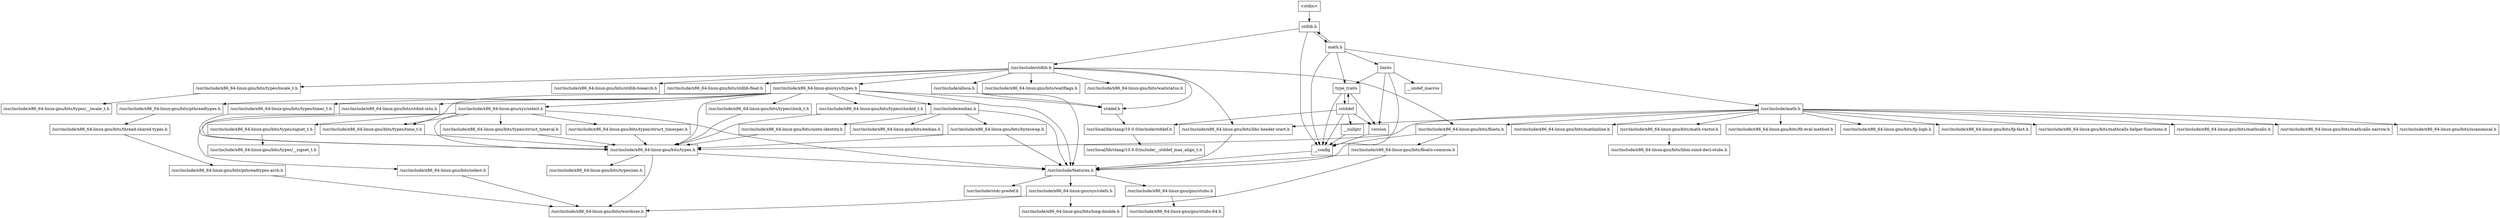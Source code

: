 digraph "dependencies" {
  header_0 [ shape="box", label="\<stdin\>" ];
  header_1 [ shape="box", label="stdlib.h" ];
  header_11 [ shape="box", label="/usr/include/stdlib.h" ];
  header_12 [ shape="box", label="/usr/include/x86_64-linux-gnu/bits/libc-header-start.h" ];
  header_13 [ shape="box", label="stddef.h" ];
  header_14 [ shape="box", label="/usr/local/lib/clang/10.0.0/include/stddef.h" ];
  header_15 [ shape="box", label="/usr/include/x86_64-linux-gnu/bits/waitflags.h" ];
  header_16 [ shape="box", label="/usr/include/x86_64-linux-gnu/bits/waitstatus.h" ];
  header_17 [ shape="box", label="/usr/include/x86_64-linux-gnu/bits/floatn.h" ];
  header_18 [ shape="box", label="/usr/include/x86_64-linux-gnu/bits/floatn-common.h" ];
  header_19 [ shape="box", label="/usr/include/x86_64-linux-gnu/bits/types/locale_t.h" ];
  header_2 [ shape="box", label="__config" ];
  header_20 [ shape="box", label="/usr/include/x86_64-linux-gnu/bits/types/__locale_t.h" ];
  header_21 [ shape="box", label="/usr/include/x86_64-linux-gnu/sys/types.h" ];
  header_22 [ shape="box", label="/usr/include/x86_64-linux-gnu/bits/types.h" ];
  header_23 [ shape="box", label="/usr/include/x86_64-linux-gnu/bits/typesizes.h" ];
  header_24 [ shape="box", label="/usr/include/x86_64-linux-gnu/bits/types/clock_t.h" ];
  header_25 [ shape="box", label="/usr/include/x86_64-linux-gnu/bits/types/clockid_t.h" ];
  header_26 [ shape="box", label="/usr/include/x86_64-linux-gnu/bits/types/time_t.h" ];
  header_27 [ shape="box", label="/usr/include/x86_64-linux-gnu/bits/types/timer_t.h" ];
  header_28 [ shape="box", label="/usr/include/x86_64-linux-gnu/bits/stdint-intn.h" ];
  header_29 [ shape="box", label="/usr/include/endian.h" ];
  header_3 [ shape="box", label="/usr/include/features.h" ];
  header_30 [ shape="box", label="/usr/include/x86_64-linux-gnu/bits/endian.h" ];
  header_31 [ shape="box", label="/usr/include/x86_64-linux-gnu/bits/byteswap.h" ];
  header_32 [ shape="box", label="/usr/include/x86_64-linux-gnu/bits/uintn-identity.h" ];
  header_33 [ shape="box", label="/usr/include/x86_64-linux-gnu/sys/select.h" ];
  header_34 [ shape="box", label="/usr/include/x86_64-linux-gnu/bits/select.h" ];
  header_35 [ shape="box", label="/usr/include/x86_64-linux-gnu/bits/types/sigset_t.h" ];
  header_36 [ shape="box", label="/usr/include/x86_64-linux-gnu/bits/types/__sigset_t.h" ];
  header_37 [ shape="box", label="/usr/include/x86_64-linux-gnu/bits/types/struct_timeval.h" ];
  header_38 [ shape="box", label="/usr/include/x86_64-linux-gnu/bits/types/struct_timespec.h" ];
  header_39 [ shape="box", label="/usr/include/x86_64-linux-gnu/bits/pthreadtypes.h" ];
  header_4 [ shape="box", label="/usr/include/stdc-predef.h" ];
  header_40 [ shape="box", label="/usr/include/x86_64-linux-gnu/bits/thread-shared-types.h" ];
  header_41 [ shape="box", label="/usr/include/x86_64-linux-gnu/bits/pthreadtypes-arch.h" ];
  header_42 [ shape="box", label="/usr/include/alloca.h" ];
  header_43 [ shape="box", label="/usr/include/x86_64-linux-gnu/bits/stdlib-bsearch.h" ];
  header_44 [ shape="box", label="/usr/include/x86_64-linux-gnu/bits/stdlib-float.h" ];
  header_45 [ shape="box", label="math.h" ];
  header_46 [ shape="box", label="/usr/include/math.h" ];
  header_47 [ shape="box", label="/usr/include/x86_64-linux-gnu/bits/math-vector.h" ];
  header_48 [ shape="box", label="/usr/include/x86_64-linux-gnu/bits/libm-simd-decl-stubs.h" ];
  header_49 [ shape="box", label="/usr/include/x86_64-linux-gnu/bits/flt-eval-method.h" ];
  header_5 [ shape="box", label="/usr/include/x86_64-linux-gnu/sys/cdefs.h" ];
  header_50 [ shape="box", label="/usr/include/x86_64-linux-gnu/bits/fp-logb.h" ];
  header_51 [ shape="box", label="/usr/include/x86_64-linux-gnu/bits/fp-fast.h" ];
  header_52 [ shape="box", label="/usr/include/x86_64-linux-gnu/bits/mathcalls-helper-functions.h" ];
  header_53 [ shape="box", label="/usr/include/x86_64-linux-gnu/bits/mathcalls.h" ];
  header_54 [ shape="box", label="/usr/include/x86_64-linux-gnu/bits/mathcalls-narrow.h" ];
  header_55 [ shape="box", label="/usr/include/x86_64-linux-gnu/bits/iscanonical.h" ];
  header_56 [ shape="box", label="/usr/include/x86_64-linux-gnu/bits/mathinline.h" ];
  header_57 [ shape="box", label="type_traits" ];
  header_58 [ shape="box", label="cstddef" ];
  header_59 [ shape="box", label="version" ];
  header_6 [ shape="box", label="/usr/include/x86_64-linux-gnu/bits/wordsize.h" ];
  header_60 [ shape="box", label="/usr/local/lib/clang/10.0.0/include/__stddef_max_align_t.h" ];
  header_61 [ shape="box", label="__nullptr" ];
  header_62 [ shape="box", label="limits" ];
  header_63 [ shape="box", label="__undef_macros" ];
  header_7 [ shape="box", label="/usr/include/x86_64-linux-gnu/bits/long-double.h" ];
  header_8 [ shape="box", label="/usr/include/x86_64-linux-gnu/gnu/stubs.h" ];
  header_9 [ shape="box", label="/usr/include/x86_64-linux-gnu/gnu/stubs-64.h" ];
  header_58 -> header_14;
  header_58 -> header_59;
  header_58 -> header_2;
  header_58 -> header_61;
  header_58 -> header_57;
  header_29 -> header_32;
  header_29 -> header_3;
  header_29 -> header_30;
  header_29 -> header_31;
  header_28 -> header_22;
  header_59 -> header_2;
  header_25 -> header_22;
  header_24 -> header_22;
  header_27 -> header_22;
  header_26 -> header_22;
  header_21 -> header_29;
  header_21 -> header_28;
  header_21 -> header_13;
  header_21 -> header_25;
  header_21 -> header_24;
  header_21 -> header_27;
  header_21 -> header_26;
  header_21 -> header_33;
  header_21 -> header_22;
  header_21 -> header_39;
  header_21 -> header_3;
  header_22 -> header_6;
  header_22 -> header_3;
  header_22 -> header_23;
  header_47 -> header_48;
  header_46 -> header_17;
  header_46 -> header_12;
  header_46 -> header_50;
  header_46 -> header_51;
  header_46 -> header_52;
  header_46 -> header_53;
  header_46 -> header_54;
  header_46 -> header_55;
  header_46 -> header_56;
  header_46 -> header_22;
  header_46 -> header_47;
  header_46 -> header_49;
  header_45 -> header_62;
  header_45 -> header_46;
  header_45 -> header_57;
  header_45 -> header_2;
  header_45 -> header_1;
  header_42 -> header_3;
  header_42 -> header_13;
  header_41 -> header_6;
  header_40 -> header_41;
  header_33 -> header_35;
  header_33 -> header_38;
  header_33 -> header_37;
  header_33 -> header_34;
  header_33 -> header_26;
  header_33 -> header_22;
  header_33 -> header_3;
  header_38 -> header_22;
  header_39 -> header_40;
  header_5 -> header_6;
  header_5 -> header_7;
  header_2 -> header_3;
  header_3 -> header_4;
  header_3 -> header_5;
  header_3 -> header_8;
  header_0 -> header_1;
  header_1 -> header_45;
  header_1 -> header_2;
  header_1 -> header_11;
  header_8 -> header_9;
  header_14 -> header_60;
  header_17 -> header_18;
  header_17 -> header_3;
  header_37 -> header_22;
  header_11 -> header_15;
  header_11 -> header_16;
  header_11 -> header_17;
  header_11 -> header_12;
  header_11 -> header_13;
  header_11 -> header_21;
  header_11 -> header_19;
  header_11 -> header_44;
  header_11 -> header_43;
  header_11 -> header_42;
  header_12 -> header_3;
  header_13 -> header_14;
  header_32 -> header_22;
  header_34 -> header_6;
  header_35 -> header_36;
  header_18 -> header_7;
  header_18 -> header_3;
  header_19 -> header_20;
  header_31 -> header_3;
  header_31 -> header_22;
  header_57 -> header_58;
  header_57 -> header_59;
  header_57 -> header_2;
  header_61 -> header_2;
  header_62 -> header_59;
  header_62 -> header_63;
  header_62 -> header_2;
  header_62 -> header_57;
}